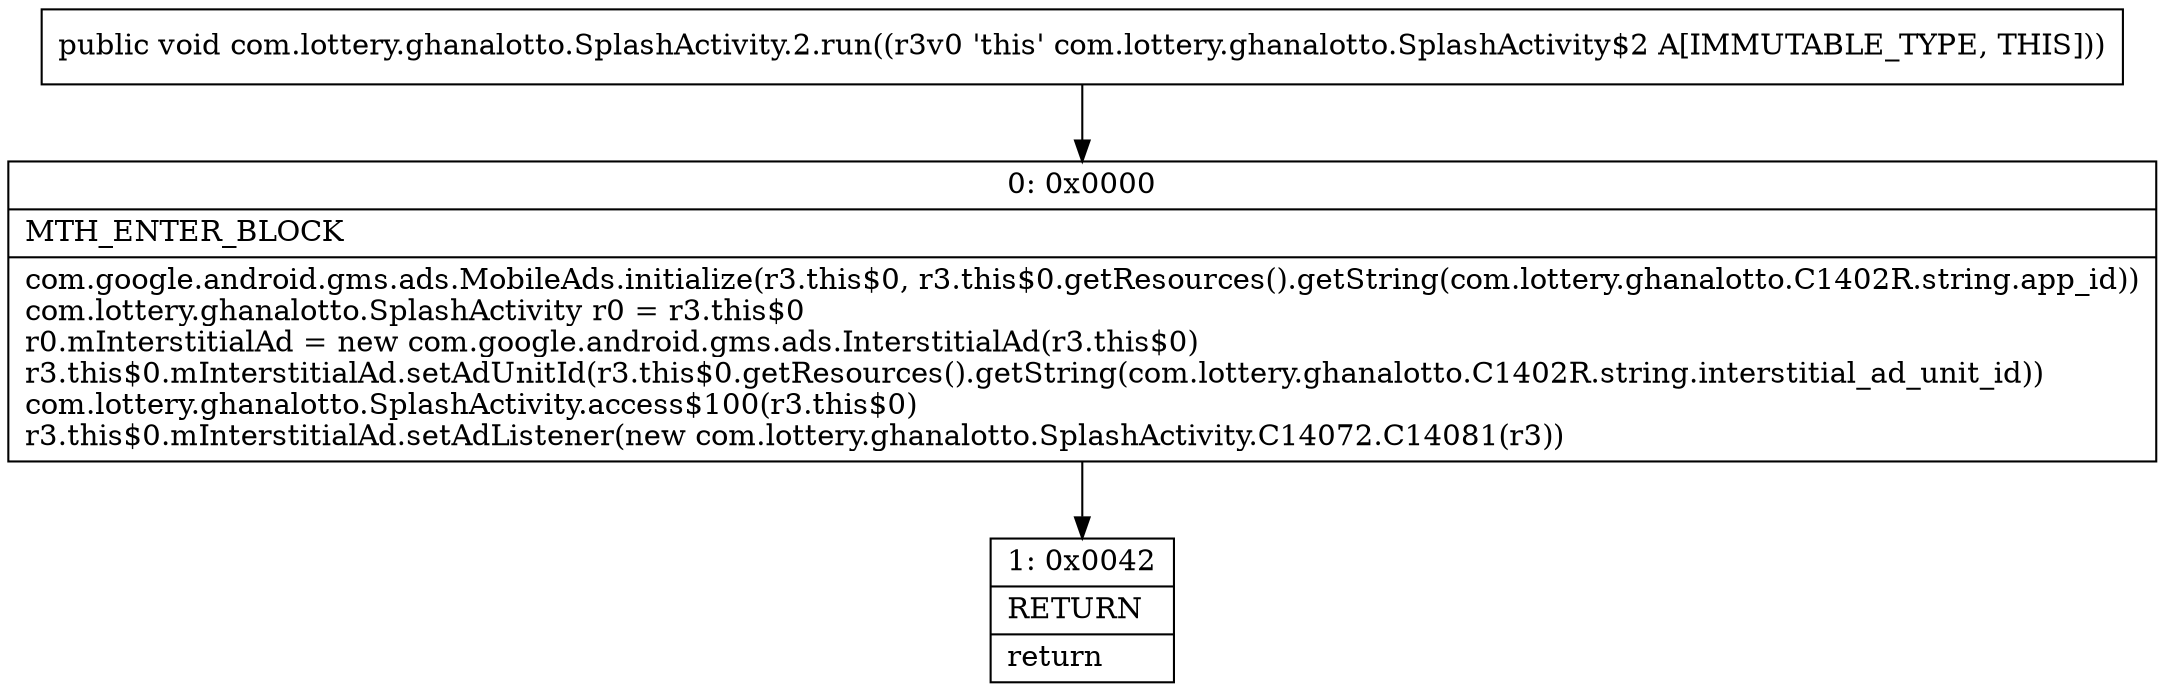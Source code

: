 digraph "CFG forcom.lottery.ghanalotto.SplashActivity.2.run()V" {
Node_0 [shape=record,label="{0\:\ 0x0000|MTH_ENTER_BLOCK\l|com.google.android.gms.ads.MobileAds.initialize(r3.this$0, r3.this$0.getResources().getString(com.lottery.ghanalotto.C1402R.string.app_id))\lcom.lottery.ghanalotto.SplashActivity r0 = r3.this$0\lr0.mInterstitialAd = new com.google.android.gms.ads.InterstitialAd(r3.this$0)\lr3.this$0.mInterstitialAd.setAdUnitId(r3.this$0.getResources().getString(com.lottery.ghanalotto.C1402R.string.interstitial_ad_unit_id))\lcom.lottery.ghanalotto.SplashActivity.access$100(r3.this$0)\lr3.this$0.mInterstitialAd.setAdListener(new com.lottery.ghanalotto.SplashActivity.C14072.C14081(r3))\l}"];
Node_1 [shape=record,label="{1\:\ 0x0042|RETURN\l|return\l}"];
MethodNode[shape=record,label="{public void com.lottery.ghanalotto.SplashActivity.2.run((r3v0 'this' com.lottery.ghanalotto.SplashActivity$2 A[IMMUTABLE_TYPE, THIS])) }"];
MethodNode -> Node_0;
Node_0 -> Node_1;
}

